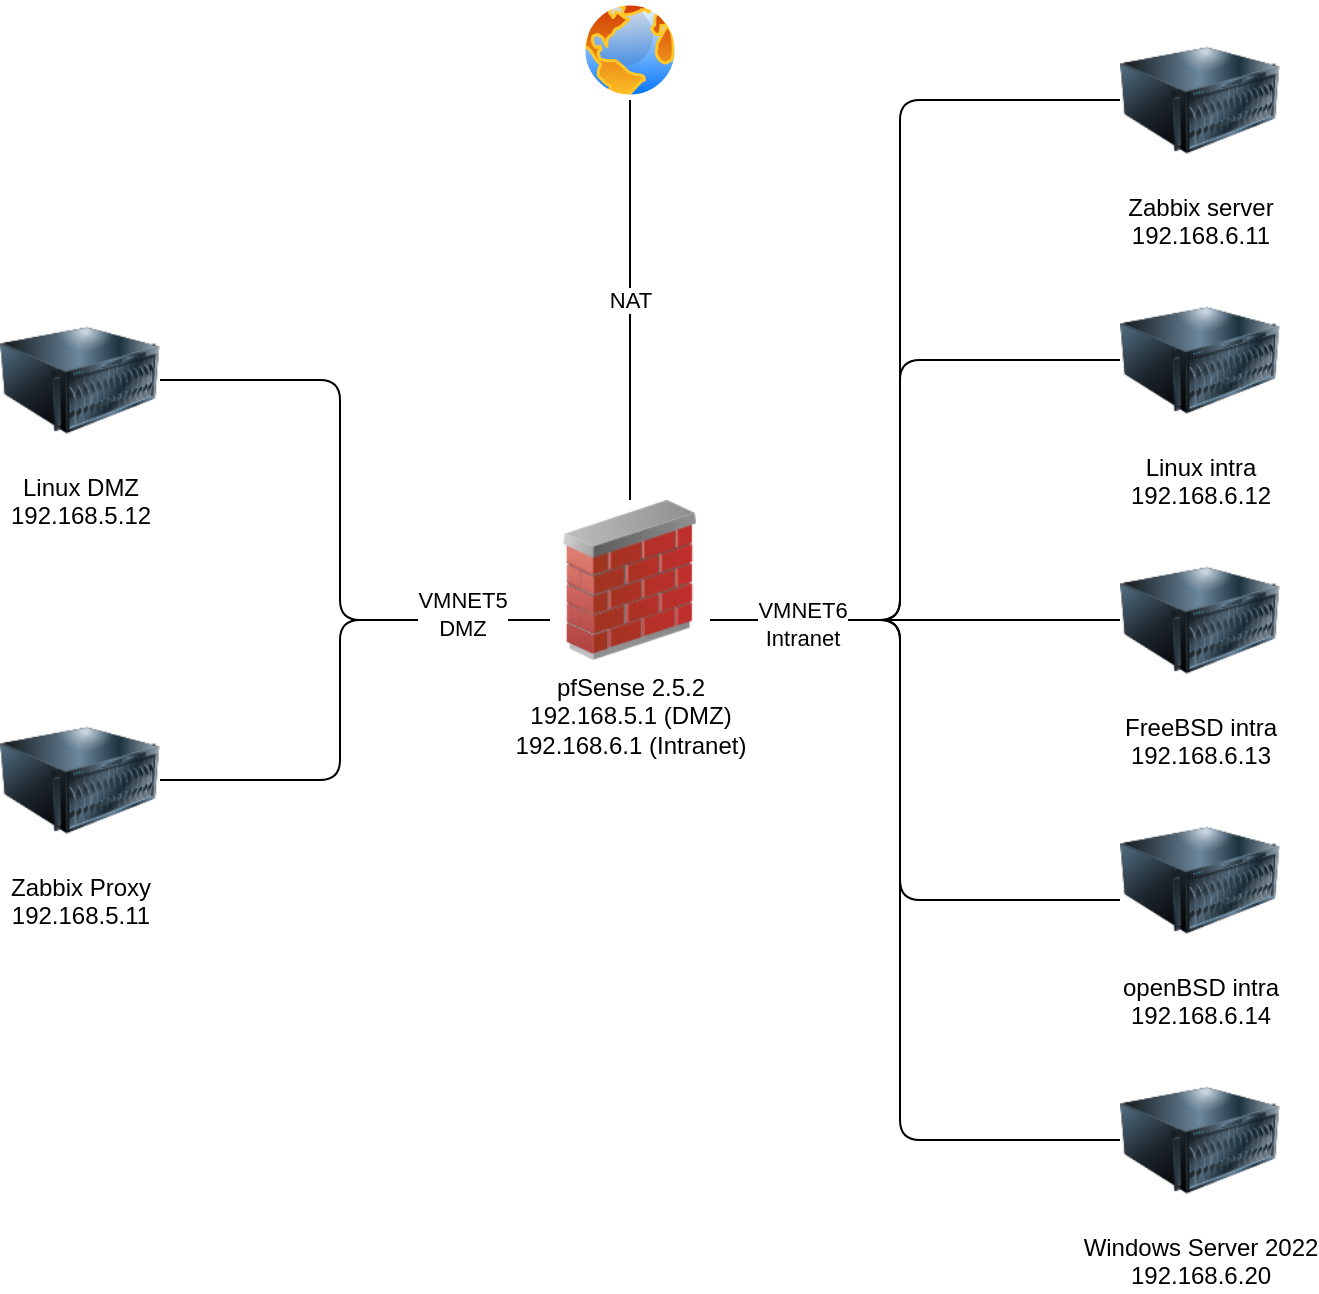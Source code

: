 <mxfile version="14.9.8" type="device"><diagram id="qo3gkpDwg7KTM3Q-0Kn-" name="Page-1"><mxGraphModel dx="1422" dy="720" grid="1" gridSize="10" guides="1" tooltips="1" connect="1" arrows="1" fold="1" page="1" pageScale="1" pageWidth="850" pageHeight="1100" math="0" shadow="0"><root><mxCell id="0"/><mxCell id="1" parent="0"/><mxCell id="Cci6v90qVokwxO2soblS-10" style="edgeStyle=orthogonalEdgeStyle;rounded=1;orthogonalLoop=1;jettySize=auto;html=1;entryX=0;entryY=0.5;entryDx=0;entryDy=0;endArrow=none;endFill=0;" parent="1" source="Cci6v90qVokwxO2soblS-1" target="Cci6v90qVokwxO2soblS-5" edge="1"><mxGeometry relative="1" as="geometry"><Array as="points"><mxPoint x="560" y="370"/><mxPoint x="560" y="240"/></Array></mxGeometry></mxCell><mxCell id="Cci6v90qVokwxO2soblS-1" value="&lt;div&gt;pfSense 2.5.2&lt;br&gt;&lt;/div&gt;&lt;div&gt;192.168.5.1 (DMZ)&lt;br&gt;&lt;/div&gt;&lt;div&gt;192.168.6.1 (Intranet)&lt;br&gt;&lt;/div&gt;" style="image;html=1;image=img/lib/clip_art/networking/Firewall_02_128x128.png" parent="1" vertex="1"><mxGeometry x="385" y="310" width="80" height="80" as="geometry"/></mxCell><mxCell id="Cci6v90qVokwxO2soblS-8" style="edgeStyle=orthogonalEdgeStyle;rounded=1;orthogonalLoop=1;jettySize=auto;html=1;exitX=1;exitY=0.5;exitDx=0;exitDy=0;endArrow=none;endFill=0;" parent="1" source="Cci6v90qVokwxO2soblS-3" target="Cci6v90qVokwxO2soblS-1" edge="1"><mxGeometry relative="1" as="geometry"><mxPoint x="350" y="360" as="targetPoint"/><Array as="points"><mxPoint x="280" y="250"/><mxPoint x="280" y="370"/></Array></mxGeometry></mxCell><mxCell id="Cci6v90qVokwxO2soblS-3" value="&lt;div&gt;Linux DMZ&lt;/div&gt;&lt;div&gt;192.168.5.12&lt;br&gt;&lt;/div&gt;" style="image;html=1;image=img/lib/clip_art/computers/Server_128x128.png" parent="1" vertex="1"><mxGeometry x="110" y="210" width="80" height="80" as="geometry"/></mxCell><mxCell id="Cci6v90qVokwxO2soblS-9" style="edgeStyle=orthogonalEdgeStyle;rounded=1;orthogonalLoop=1;jettySize=auto;html=1;exitX=1;exitY=0.5;exitDx=0;exitDy=0;endArrow=none;endFill=0;" parent="1" source="Cci6v90qVokwxO2soblS-4" target="Cci6v90qVokwxO2soblS-1" edge="1"><mxGeometry relative="1" as="geometry"><Array as="points"><mxPoint x="280" y="450"/><mxPoint x="280" y="370"/></Array></mxGeometry></mxCell><mxCell id="SwDRGfAfJcjFYFgiUm2K-7" value="&lt;div&gt;VMNET5&lt;/div&gt;DMZ" style="edgeLabel;html=1;align=center;verticalAlign=middle;resizable=0;points=[];" vertex="1" connectable="0" parent="Cci6v90qVokwxO2soblS-9"><mxGeometry x="0.542" y="3" relative="1" as="geometry"><mxPoint x="19" as="offset"/></mxGeometry></mxCell><mxCell id="Cci6v90qVokwxO2soblS-4" value="&lt;div&gt;Zabbix Proxy&lt;/div&gt;&lt;div&gt;192.168.5.11&lt;br&gt;&lt;/div&gt;" style="image;html=1;image=img/lib/clip_art/computers/Server_128x128.png" parent="1" vertex="1"><mxGeometry x="110" y="410" width="80" height="80" as="geometry"/></mxCell><mxCell id="Cci6v90qVokwxO2soblS-5" value="&lt;div&gt;Linux intra&lt;/div&gt;&lt;div&gt;192.168.6.12&lt;br&gt;&lt;/div&gt;" style="image;html=1;image=img/lib/clip_art/computers/Server_128x128.png" parent="1" vertex="1"><mxGeometry x="670" y="200" width="80" height="80" as="geometry"/></mxCell><mxCell id="Cci6v90qVokwxO2soblS-11" style="edgeStyle=orthogonalEdgeStyle;rounded=1;orthogonalLoop=1;jettySize=auto;html=1;exitX=0;exitY=0.5;exitDx=0;exitDy=0;endArrow=none;endFill=0;" parent="1" source="Cci6v90qVokwxO2soblS-6" target="Cci6v90qVokwxO2soblS-1" edge="1"><mxGeometry relative="1" as="geometry"><Array as="points"><mxPoint x="670" y="370"/></Array></mxGeometry></mxCell><mxCell id="Cci6v90qVokwxO2soblS-6" value="&lt;div&gt;FreeBSD intra&lt;/div&gt;&lt;div&gt;192.168.6.13&lt;/div&gt;" style="image;html=1;image=img/lib/clip_art/computers/Server_128x128.png" parent="1" vertex="1"><mxGeometry x="670" y="330" width="80" height="80" as="geometry"/></mxCell><mxCell id="Cci6v90qVokwxO2soblS-12" style="edgeStyle=orthogonalEdgeStyle;rounded=1;orthogonalLoop=1;jettySize=auto;html=1;exitX=0;exitY=0.5;exitDx=0;exitDy=0;endArrow=none;endFill=0;" parent="1" source="Cci6v90qVokwxO2soblS-7" target="Cci6v90qVokwxO2soblS-1" edge="1"><mxGeometry relative="1" as="geometry"><mxPoint x="520" y="310" as="targetPoint"/><Array as="points"><mxPoint x="560" y="110"/><mxPoint x="560" y="370"/></Array></mxGeometry></mxCell><mxCell id="Cci6v90qVokwxO2soblS-7" value="&lt;div&gt;Zabbix server&lt;/div&gt;&lt;div&gt;192.168.6.11&lt;br&gt;&lt;/div&gt;" style="image;html=1;image=img/lib/clip_art/computers/Server_128x128.png" parent="1" vertex="1"><mxGeometry x="670" y="70" width="80" height="80" as="geometry"/></mxCell><mxCell id="SwDRGfAfJcjFYFgiUm2K-2" style="edgeStyle=orthogonalEdgeStyle;rounded=1;orthogonalLoop=1;jettySize=auto;html=1;endArrow=none;endFill=0;" edge="1" parent="1" source="SwDRGfAfJcjFYFgiUm2K-1" target="Cci6v90qVokwxO2soblS-1"><mxGeometry relative="1" as="geometry"><Array as="points"><mxPoint x="560" y="630"/><mxPoint x="560" y="370"/></Array></mxGeometry></mxCell><mxCell id="SwDRGfAfJcjFYFgiUm2K-1" value="&lt;div&gt;Windows Server 2022&lt;/div&gt;&lt;div&gt;192.168.6.20&lt;br&gt;&lt;/div&gt;" style="image;html=1;image=img/lib/clip_art/computers/Server_128x128.png" vertex="1" parent="1"><mxGeometry x="670" y="590" width="80" height="80" as="geometry"/></mxCell><mxCell id="SwDRGfAfJcjFYFgiUm2K-4" value="NAT" style="edgeStyle=orthogonalEdgeStyle;rounded=0;orthogonalLoop=1;jettySize=auto;html=1;startArrow=none;startFill=0;endArrow=none;endFill=0;" edge="1" parent="1" source="SwDRGfAfJcjFYFgiUm2K-3" target="Cci6v90qVokwxO2soblS-1"><mxGeometry relative="1" as="geometry"/></mxCell><mxCell id="SwDRGfAfJcjFYFgiUm2K-3" value="" style="aspect=fixed;perimeter=ellipsePerimeter;html=1;align=center;shadow=0;dashed=0;spacingTop=3;image;image=img/lib/active_directory/internet_globe.svg;" vertex="1" parent="1"><mxGeometry x="400" y="60" width="50" height="50" as="geometry"/></mxCell><mxCell id="SwDRGfAfJcjFYFgiUm2K-6" style="edgeStyle=orthogonalEdgeStyle;rounded=1;orthogonalLoop=1;jettySize=auto;html=1;startArrow=none;startFill=0;endArrow=none;endFill=0;" edge="1" parent="1" source="SwDRGfAfJcjFYFgiUm2K-5" target="Cci6v90qVokwxO2soblS-1"><mxGeometry relative="1" as="geometry"><Array as="points"><mxPoint x="560" y="510"/><mxPoint x="560" y="370"/></Array></mxGeometry></mxCell><mxCell id="SwDRGfAfJcjFYFgiUm2K-8" value="&lt;div&gt;VMNET6&lt;/div&gt;Intranet" style="edgeLabel;html=1;align=center;verticalAlign=middle;resizable=0;points=[];" vertex="1" connectable="0" parent="SwDRGfAfJcjFYFgiUm2K-6"><mxGeometry x="0.559" y="2" relative="1" as="geometry"><mxPoint x="-30" as="offset"/></mxGeometry></mxCell><mxCell id="SwDRGfAfJcjFYFgiUm2K-5" value="&lt;div&gt;openBSD intra&lt;/div&gt;&lt;div&gt;192.168.6.14&lt;br&gt;&lt;/div&gt;" style="image;html=1;image=img/lib/clip_art/computers/Server_128x128.png" vertex="1" parent="1"><mxGeometry x="670" y="460" width="80" height="80" as="geometry"/></mxCell></root></mxGraphModel></diagram></mxfile>